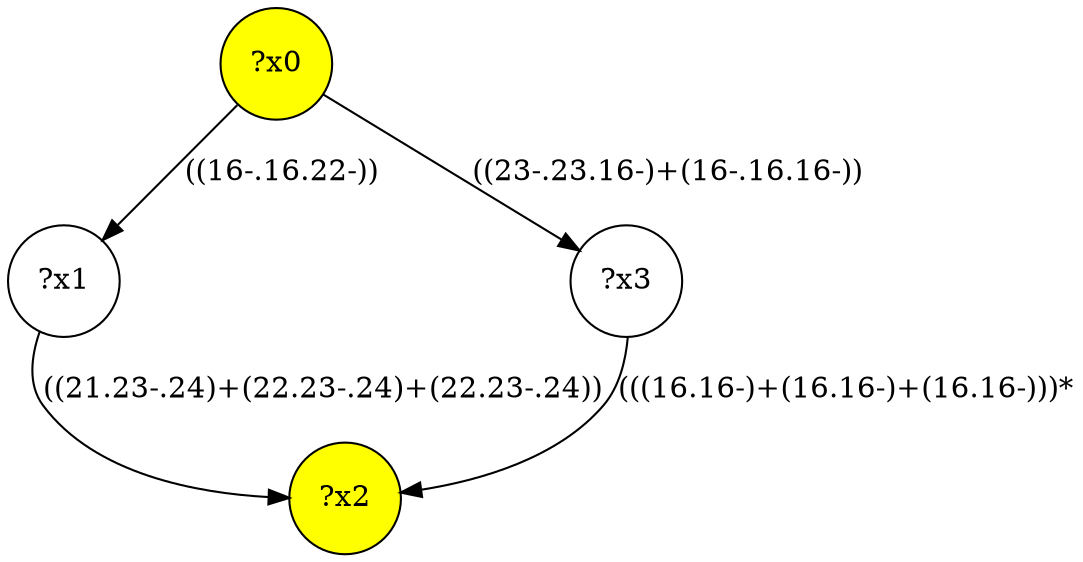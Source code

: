 digraph g {
	x0 [fillcolor="yellow", style="filled," shape=circle, label="?x0"];
	x2 [fillcolor="yellow", style="filled," shape=circle, label="?x2"];
	x1 [shape=circle, label="?x1"];
	x0 -> x1 [label="((16-.16.22-))"];
	x1 -> x2 [label="((21.23-.24)+(22.23-.24)+(22.23-.24))"];
	x3 [shape=circle, label="?x3"];
	x0 -> x3 [label="((23-.23.16-)+(16-.16.16-))"];
	x3 -> x2 [label="(((16.16-)+(16.16-)+(16.16-)))*"];
}
